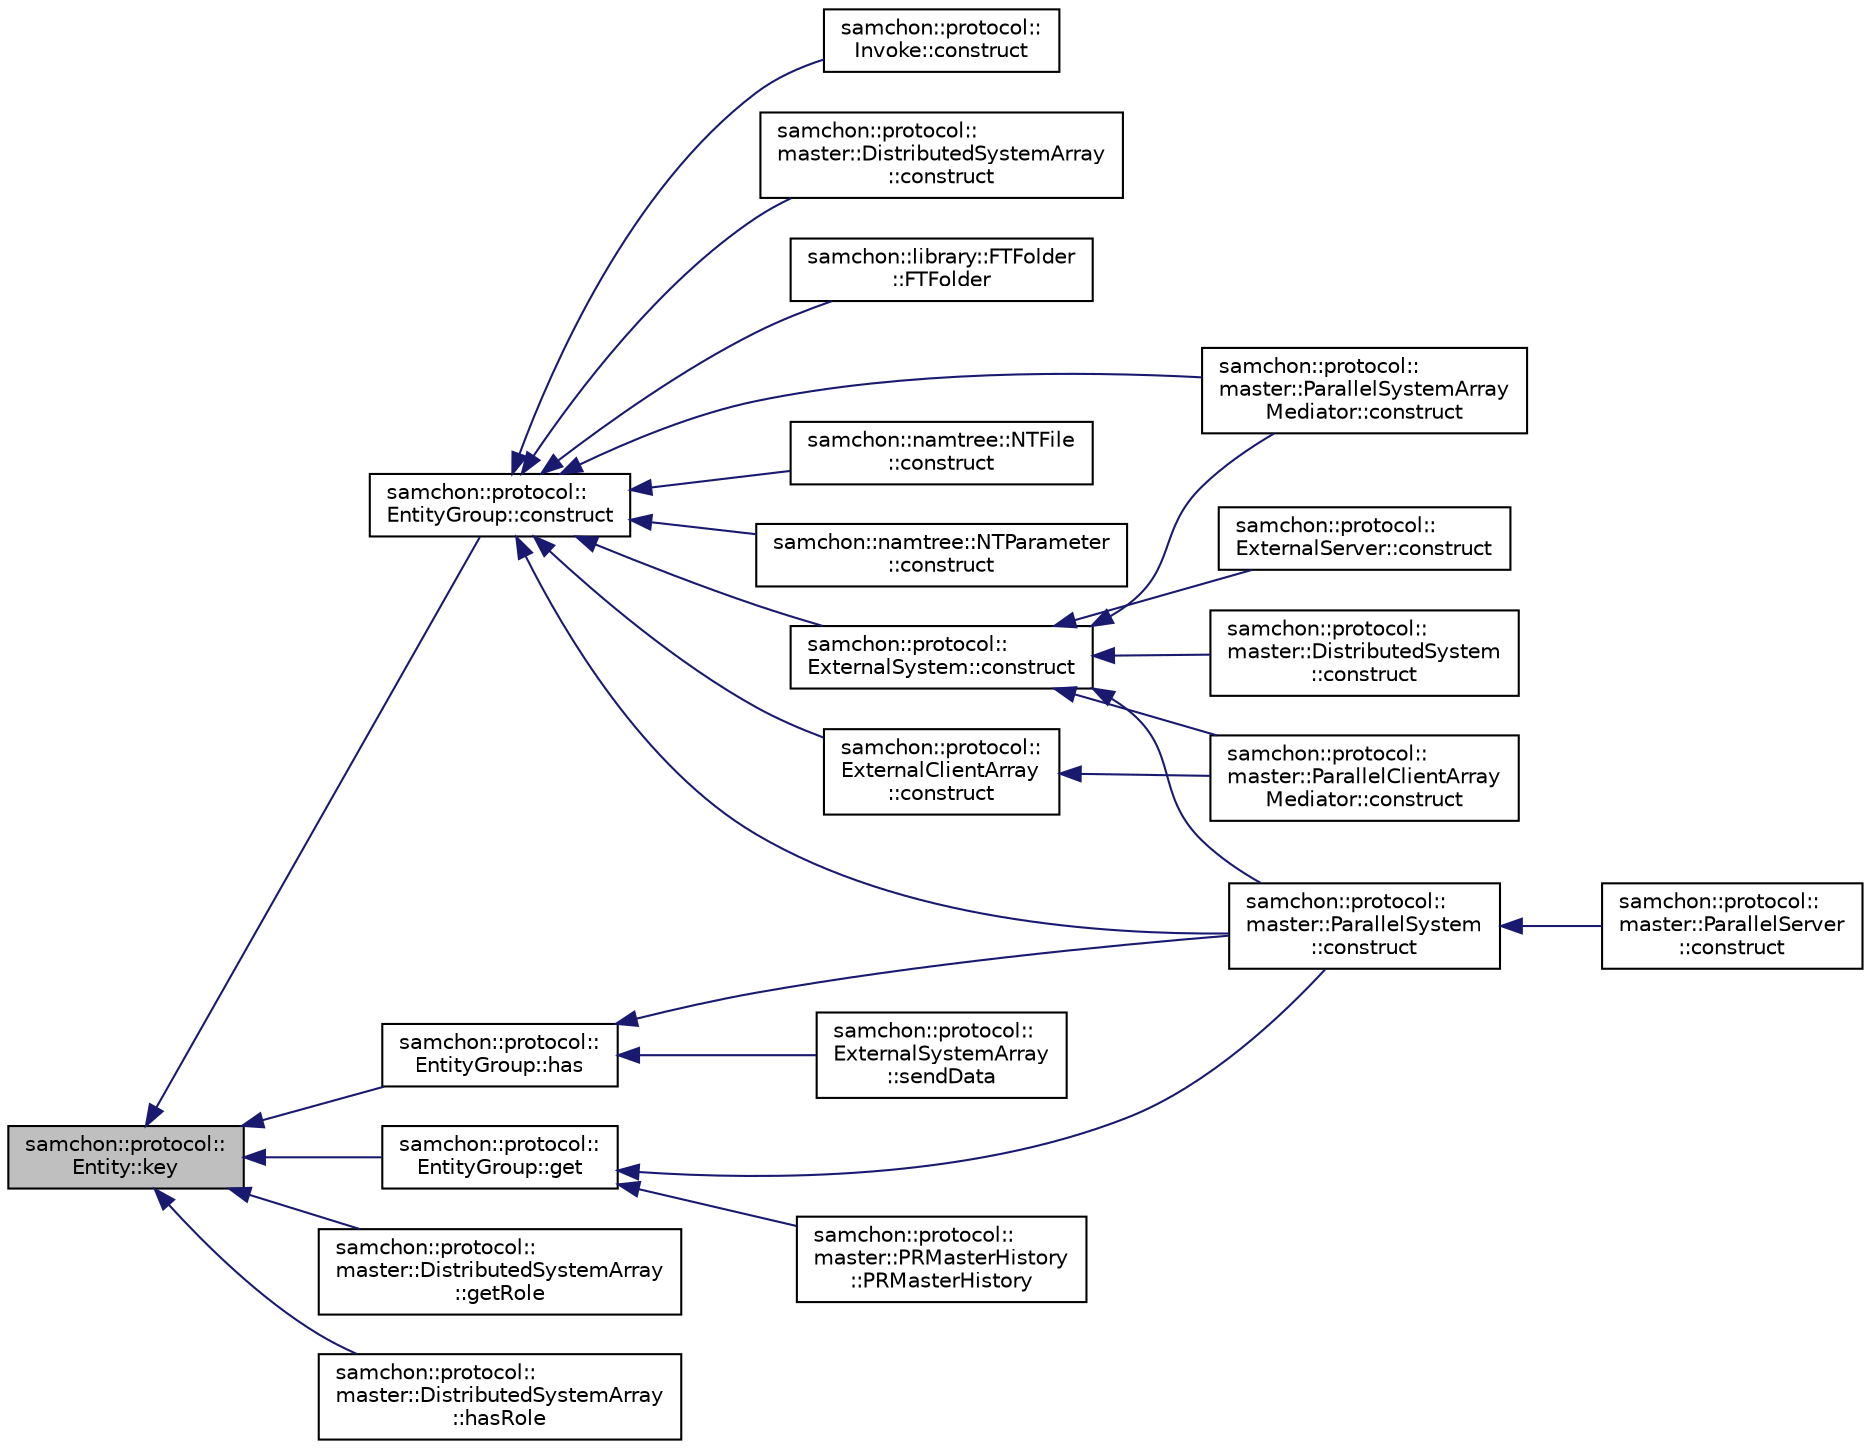 digraph "samchon::protocol::Entity::key"
{
  edge [fontname="Helvetica",fontsize="10",labelfontname="Helvetica",labelfontsize="10"];
  node [fontname="Helvetica",fontsize="10",shape=record];
  rankdir="LR";
  Node1 [label="samchon::protocol::\lEntity::key",height=0.2,width=0.4,color="black", fillcolor="grey75", style="filled", fontcolor="black"];
  Node1 -> Node2 [dir="back",color="midnightblue",fontsize="10",style="solid",fontname="Helvetica"];
  Node2 [label="samchon::protocol::\lEntityGroup::construct",height=0.2,width=0.4,color="black", fillcolor="white", style="filled",URL="$d4/deb/classsamchon_1_1protocol_1_1EntityGroup.html#ab20cac19627b4c1392d0053266bf1bfd",tooltip="Construct data of the Entity from an XML object. "];
  Node2 -> Node3 [dir="back",color="midnightblue",fontsize="10",style="solid",fontname="Helvetica"];
  Node3 [label="samchon::library::FTFolder\l::FTFolder",height=0.2,width=0.4,color="black", fillcolor="white", style="filled",URL="$d2/db1/classsamchon_1_1library_1_1FTFolder.html#a239844ddbc9b72c3a384b341ec5b49d7",tooltip="Construct from factory and parent folder. "];
  Node2 -> Node4 [dir="back",color="midnightblue",fontsize="10",style="solid",fontname="Helvetica"];
  Node4 [label="samchon::namtree::NTFile\l::construct",height=0.2,width=0.4,color="black", fillcolor="white", style="filled",URL="$d2/da2/classsamchon_1_1namtree_1_1NTFile.html#a427297829a52eaab4f7d36581a453bb2",tooltip="Construct data of the Entity from an XML object. "];
  Node2 -> Node5 [dir="back",color="midnightblue",fontsize="10",style="solid",fontname="Helvetica"];
  Node5 [label="samchon::namtree::NTParameter\l::construct",height=0.2,width=0.4,color="black", fillcolor="white", style="filled",URL="$db/d29/classsamchon_1_1namtree_1_1NTParameter.html#a93c95109474886e7ffdd389343d69a7f",tooltip="Construct data of the Entity from an XML object. "];
  Node2 -> Node6 [dir="back",color="midnightblue",fontsize="10",style="solid",fontname="Helvetica"];
  Node6 [label="samchon::protocol::\lExternalClientArray\l::construct",height=0.2,width=0.4,color="black", fillcolor="white", style="filled",URL="$d8/d47/classsamchon_1_1protocol_1_1ExternalClientArray.html#ad17e1133100963b527b1b043057072a9",tooltip="Construct data of the Entity from an XML object. "];
  Node6 -> Node7 [dir="back",color="midnightblue",fontsize="10",style="solid",fontname="Helvetica"];
  Node7 [label="samchon::protocol::\lmaster::ParallelClientArray\lMediator::construct",height=0.2,width=0.4,color="black", fillcolor="white", style="filled",URL="$d4/d53/classsamchon_1_1protocol_1_1master_1_1ParallelClientArrayMediator.html#a6cc4f92dce0b7b6ead791e7ec038b2f8",tooltip="Construct data of the Entity from an XML object. "];
  Node2 -> Node8 [dir="back",color="midnightblue",fontsize="10",style="solid",fontname="Helvetica"];
  Node8 [label="samchon::protocol::\lExternalSystem::construct",height=0.2,width=0.4,color="black", fillcolor="white", style="filled",URL="$df/d42/classsamchon_1_1protocol_1_1ExternalSystem.html#afe91fe78a1f53f8078907ed094998e38",tooltip="Construct data of the Entity from an XML object. "];
  Node8 -> Node9 [dir="back",color="midnightblue",fontsize="10",style="solid",fontname="Helvetica"];
  Node9 [label="samchon::protocol::\lExternalServer::construct",height=0.2,width=0.4,color="black", fillcolor="white", style="filled",URL="$df/d4a/classsamchon_1_1protocol_1_1ExternalServer.html#a97b92f1102ad1d656172734db44933de",tooltip="Construct data of the Entity from an XML object. "];
  Node8 -> Node10 [dir="back",color="midnightblue",fontsize="10",style="solid",fontname="Helvetica"];
  Node10 [label="samchon::protocol::\lmaster::DistributedSystem\l::construct",height=0.2,width=0.4,color="black", fillcolor="white", style="filled",URL="$db/d2d/classsamchon_1_1protocol_1_1master_1_1DistributedSystem.html#ae35016aacd19a8c45be8cab33b33847b",tooltip="Construct data of the Entity from an XML object. "];
  Node8 -> Node7 [dir="back",color="midnightblue",fontsize="10",style="solid",fontname="Helvetica"];
  Node8 -> Node11 [dir="back",color="midnightblue",fontsize="10",style="solid",fontname="Helvetica"];
  Node11 [label="samchon::protocol::\lmaster::ParallelSystem\l::construct",height=0.2,width=0.4,color="black", fillcolor="white", style="filled",URL="$d9/d6b/classsamchon_1_1protocol_1_1master_1_1ParallelSystem.html#abcd5cabda3dece97aecc41b681975a2c",tooltip="Construct data of the Entity from an XML object. "];
  Node11 -> Node12 [dir="back",color="midnightblue",fontsize="10",style="solid",fontname="Helvetica"];
  Node12 [label="samchon::protocol::\lmaster::ParallelServer\l::construct",height=0.2,width=0.4,color="black", fillcolor="white", style="filled",URL="$d1/da1/classsamchon_1_1protocol_1_1master_1_1ParallelServer.html#ad948277651e9a18ccb2d4c4db9b48aa9",tooltip="Construct data of the Entity from an XML object. "];
  Node8 -> Node13 [dir="back",color="midnightblue",fontsize="10",style="solid",fontname="Helvetica"];
  Node13 [label="samchon::protocol::\lmaster::ParallelSystemArray\lMediator::construct",height=0.2,width=0.4,color="black", fillcolor="white", style="filled",URL="$d3/d18/classsamchon_1_1protocol_1_1master_1_1ParallelSystemArrayMediator.html#a95d9dd461f99f9a2b2008709dcdce90e",tooltip="Construct data of the Entity from an XML object. "];
  Node2 -> Node14 [dir="back",color="midnightblue",fontsize="10",style="solid",fontname="Helvetica"];
  Node14 [label="samchon::protocol::\lInvoke::construct",height=0.2,width=0.4,color="black", fillcolor="white", style="filled",URL="$d8/d82/classsamchon_1_1protocol_1_1Invoke.html#a6cf4af5c5c6e983f6f04bd89c5a8c32f",tooltip="Construct data of the Entity from an XML object. "];
  Node2 -> Node15 [dir="back",color="midnightblue",fontsize="10",style="solid",fontname="Helvetica"];
  Node15 [label="samchon::protocol::\lmaster::DistributedSystemArray\l::construct",height=0.2,width=0.4,color="black", fillcolor="white", style="filled",URL="$d3/d88/classsamchon_1_1protocol_1_1master_1_1DistributedSystemArray.html#ad57f9f69800c1af5f820f500ff0aab4b",tooltip="Construct data of the Entity from an XML object. "];
  Node2 -> Node11 [dir="back",color="midnightblue",fontsize="10",style="solid",fontname="Helvetica"];
  Node2 -> Node13 [dir="back",color="midnightblue",fontsize="10",style="solid",fontname="Helvetica"];
  Node1 -> Node16 [dir="back",color="midnightblue",fontsize="10",style="solid",fontname="Helvetica"];
  Node16 [label="samchon::protocol::\lEntityGroup::get",height=0.2,width=0.4,color="black", fillcolor="white", style="filled",URL="$d4/deb/classsamchon_1_1protocol_1_1EntityGroup.html#a5edb079965b37cda6c3f73f6ccf5430a",tooltip="Access the element by specified identifier(key). "];
  Node16 -> Node11 [dir="back",color="midnightblue",fontsize="10",style="solid",fontname="Helvetica"];
  Node16 -> Node17 [dir="back",color="midnightblue",fontsize="10",style="solid",fontname="Helvetica"];
  Node17 [label="samchon::protocol::\lmaster::PRMasterHistory\l::PRMasterHistory",height=0.2,width=0.4,color="black", fillcolor="white", style="filled",URL="$df/d18/classsamchon_1_1protocol_1_1master_1_1PRMasterHistory.html#a86051f7e3eca5a26c9a0ff9bf91b32a2",tooltip="Construct from master and invoke message. "];
  Node1 -> Node18 [dir="back",color="midnightblue",fontsize="10",style="solid",fontname="Helvetica"];
  Node18 [label="samchon::protocol::\lmaster::DistributedSystemArray\l::getRole",height=0.2,width=0.4,color="black", fillcolor="white", style="filled",URL="$d3/d88/classsamchon_1_1protocol_1_1master_1_1DistributedSystemArray.html#a076278abec211fb27dfb3a6abffeac27",tooltip="Get a role. "];
  Node1 -> Node19 [dir="back",color="midnightblue",fontsize="10",style="solid",fontname="Helvetica"];
  Node19 [label="samchon::protocol::\lEntityGroup::has",height=0.2,width=0.4,color="black", fillcolor="white", style="filled",URL="$d4/deb/classsamchon_1_1protocol_1_1EntityGroup.html#a6e6236224949de6bd0cf9c6ba83a4e77",tooltip="Indicates whether a container has an object having the specified identifier. "];
  Node19 -> Node20 [dir="back",color="midnightblue",fontsize="10",style="solid",fontname="Helvetica"];
  Node20 [label="samchon::protocol::\lExternalSystemArray\l::sendData",height=0.2,width=0.4,color="black", fillcolor="white", style="filled",URL="$d9/dc6/classsamchon_1_1protocol_1_1ExternalSystemArray.html#ac526d8533764ebd2b3a5cb53670d2831",tooltip="Sends an Invoke message to related ExternalSystem(s). "];
  Node19 -> Node11 [dir="back",color="midnightblue",fontsize="10",style="solid",fontname="Helvetica"];
  Node1 -> Node21 [dir="back",color="midnightblue",fontsize="10",style="solid",fontname="Helvetica"];
  Node21 [label="samchon::protocol::\lmaster::DistributedSystemArray\l::hasRole",height=0.2,width=0.4,color="black", fillcolor="white", style="filled",URL="$d3/d88/classsamchon_1_1protocol_1_1master_1_1DistributedSystemArray.html#a21b3da820d19093322b9532ed6cb38b1",tooltip="Test whether has a role. "];
}
